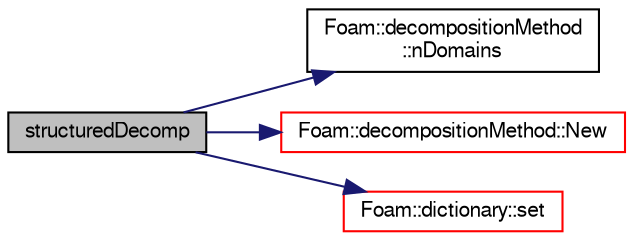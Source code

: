 digraph "structuredDecomp"
{
  bgcolor="transparent";
  edge [fontname="FreeSans",fontsize="10",labelfontname="FreeSans",labelfontsize="10"];
  node [fontname="FreeSans",fontsize="10",shape=record];
  rankdir="LR";
  Node1 [label="structuredDecomp",height=0.2,width=0.4,color="black", fillcolor="grey75", style="filled" fontcolor="black"];
  Node1 -> Node2 [color="midnightblue",fontsize="10",style="solid",fontname="FreeSans"];
  Node2 [label="Foam::decompositionMethod\l::nDomains",height=0.2,width=0.4,color="black",URL="$a00483.html#ab3fd1a007997d79b113c82cbbd5dba7f"];
  Node1 -> Node3 [color="midnightblue",fontsize="10",style="solid",fontname="FreeSans"];
  Node3 [label="Foam::decompositionMethod::New",height=0.2,width=0.4,color="red",URL="$a00483.html#a47ca28831643e4a7962a948aeef1a8e5",tooltip="Return a reference to the selected decomposition method. "];
  Node1 -> Node4 [color="midnightblue",fontsize="10",style="solid",fontname="FreeSans"];
  Node4 [label="Foam::dictionary::set",height=0.2,width=0.4,color="red",URL="$a00502.html#a8396ca7a6d20d7aeebc8b1ac9e18460b",tooltip="Assign a new entry, overwrite any existing entry. "];
}
